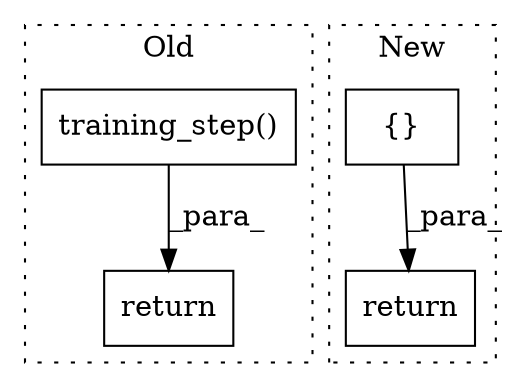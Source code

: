 digraph G {
subgraph cluster0 {
1 [label="training_step()" a="75" s="4898,4922" l="19,1" shape="box"];
3 [label="return" a="93" s="4891" l="7" shape="box"];
label = "Old";
style="dotted";
}
subgraph cluster1 {
2 [label="{}" a="95" s="5104,5130" l="14,10" shape="box"];
4 [label="return" a="93" s="5097" l="7" shape="box"];
label = "New";
style="dotted";
}
1 -> 3 [label="_para_"];
2 -> 4 [label="_para_"];
}